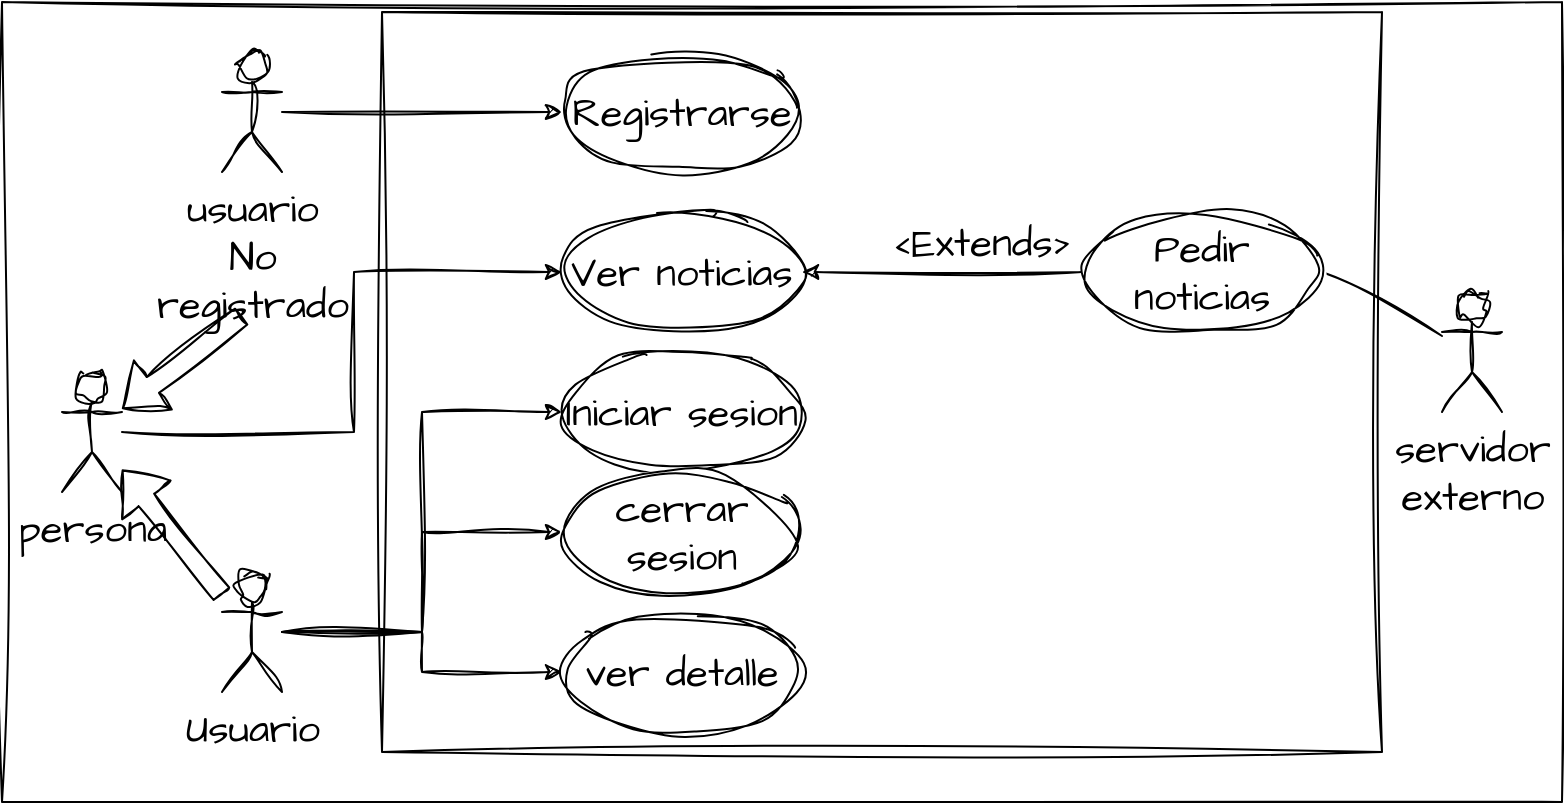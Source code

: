 <mxfile version="22.0.3" type="device">
  <diagram name="Página-1" id="oN2VH1VchXN3S7DK6CXB">
    <mxGraphModel dx="1226" dy="751" grid="1" gridSize="10" guides="1" tooltips="1" connect="1" arrows="1" fold="1" page="1" pageScale="1" pageWidth="827" pageHeight="1169" math="0" shadow="0">
      <root>
        <mxCell id="0" />
        <mxCell id="1" parent="0" />
        <mxCell id="RrL7QoBvlQFaUlttI1s7-1" value="" style="rounded=0;whiteSpace=wrap;html=1;sketch=1;hachureGap=4;jiggle=2;curveFitting=1;fontFamily=Architects Daughter;fontSource=https%3A%2F%2Ffonts.googleapis.com%2Fcss%3Ffamily%3DArchitects%2BDaughter;fontSize=20;" vertex="1" parent="1">
          <mxGeometry x="24" y="45" width="780" height="400" as="geometry" />
        </mxCell>
        <mxCell id="RrL7QoBvlQFaUlttI1s7-8" value="" style="rounded=0;whiteSpace=wrap;html=1;sketch=1;hachureGap=4;jiggle=2;curveFitting=1;fontFamily=Architects Daughter;fontSource=https%3A%2F%2Ffonts.googleapis.com%2Fcss%3Ffamily%3DArchitects%2BDaughter;fontSize=20;" vertex="1" parent="1">
          <mxGeometry x="214" y="50" width="500" height="370" as="geometry" />
        </mxCell>
        <mxCell id="RrL7QoBvlQFaUlttI1s7-15" style="edgeStyle=orthogonalEdgeStyle;rounded=0;sketch=1;hachureGap=4;jiggle=2;curveFitting=1;orthogonalLoop=1;jettySize=auto;html=1;fontFamily=Architects Daughter;fontSource=https%3A%2F%2Ffonts.googleapis.com%2Fcss%3Ffamily%3DArchitects%2BDaughter;fontSize=16;entryX=0;entryY=0.5;entryDx=0;entryDy=0;" edge="1" parent="1" source="RrL7QoBvlQFaUlttI1s7-2" target="RrL7QoBvlQFaUlttI1s7-12">
          <mxGeometry relative="1" as="geometry">
            <Array as="points">
              <mxPoint x="200" y="260" />
              <mxPoint x="200" y="180" />
            </Array>
          </mxGeometry>
        </mxCell>
        <mxCell id="RrL7QoBvlQFaUlttI1s7-2" value="persona" style="shape=umlActor;verticalLabelPosition=bottom;verticalAlign=top;html=1;outlineConnect=0;sketch=1;hachureGap=4;jiggle=2;curveFitting=1;fontFamily=Architects Daughter;fontSource=https%3A%2F%2Ffonts.googleapis.com%2Fcss%3Ffamily%3DArchitects%2BDaughter;fontSize=20;" vertex="1" parent="1">
          <mxGeometry x="54" y="230" width="30" height="60" as="geometry" />
        </mxCell>
        <mxCell id="RrL7QoBvlQFaUlttI1s7-4" value="servidor&lt;br&gt;externo" style="shape=umlActor;verticalLabelPosition=bottom;verticalAlign=top;html=1;outlineConnect=0;sketch=1;hachureGap=4;jiggle=2;curveFitting=1;fontFamily=Architects Daughter;fontSource=https%3A%2F%2Ffonts.googleapis.com%2Fcss%3Ffamily%3DArchitects%2BDaughter;fontSize=20;" vertex="1" parent="1">
          <mxGeometry x="744" y="190" width="30" height="60" as="geometry" />
        </mxCell>
        <mxCell id="RrL7QoBvlQFaUlttI1s7-12" value="Ver noticias" style="ellipse;whiteSpace=wrap;html=1;sketch=1;hachureGap=4;jiggle=2;curveFitting=1;fontFamily=Architects Daughter;fontSource=https%3A%2F%2Ffonts.googleapis.com%2Fcss%3Ffamily%3DArchitects%2BDaughter;fontSize=20;" vertex="1" parent="1">
          <mxGeometry x="304" y="150" width="120" height="60" as="geometry" />
        </mxCell>
        <mxCell id="RrL7QoBvlQFaUlttI1s7-19" value="ver detalle" style="ellipse;whiteSpace=wrap;html=1;sketch=1;hachureGap=4;jiggle=2;curveFitting=1;fontFamily=Architects Daughter;fontSource=https%3A%2F%2Ffonts.googleapis.com%2Fcss%3Ffamily%3DArchitects%2BDaughter;fontSize=20;" vertex="1" parent="1">
          <mxGeometry x="304" y="350" width="120" height="60" as="geometry" />
        </mxCell>
        <mxCell id="RrL7QoBvlQFaUlttI1s7-22" value="Registrarse" style="ellipse;whiteSpace=wrap;html=1;sketch=1;hachureGap=4;jiggle=2;curveFitting=1;fontFamily=Architects Daughter;fontSource=https%3A%2F%2Ffonts.googleapis.com%2Fcss%3Ffamily%3DArchitects%2BDaughter;fontSize=20;" vertex="1" parent="1">
          <mxGeometry x="304" y="70" width="120" height="60" as="geometry" />
        </mxCell>
        <mxCell id="RrL7QoBvlQFaUlttI1s7-32" value="" style="endArrow=none;html=1;rounded=0;sketch=1;hachureGap=4;jiggle=2;curveFitting=1;fontFamily=Architects Daughter;fontSource=https%3A%2F%2Ffonts.googleapis.com%2Fcss%3Ffamily%3DArchitects%2BDaughter;fontSize=16;exitX=1;exitY=0.5;exitDx=0;exitDy=0;" edge="1" parent="1" source="RrL7QoBvlQFaUlttI1s7-44" target="RrL7QoBvlQFaUlttI1s7-4">
          <mxGeometry width="50" height="50" relative="1" as="geometry">
            <mxPoint x="514" y="320" as="sourcePoint" />
            <mxPoint x="564" y="270" as="targetPoint" />
          </mxGeometry>
        </mxCell>
        <mxCell id="RrL7QoBvlQFaUlttI1s7-37" style="edgeStyle=orthogonalEdgeStyle;rounded=0;sketch=1;hachureGap=4;jiggle=2;curveFitting=1;orthogonalLoop=1;jettySize=auto;html=1;entryX=0;entryY=0.5;entryDx=0;entryDy=0;fontFamily=Architects Daughter;fontSource=https%3A%2F%2Ffonts.googleapis.com%2Fcss%3Ffamily%3DArchitects%2BDaughter;fontSize=16;" edge="1" parent="1" source="RrL7QoBvlQFaUlttI1s7-36" target="RrL7QoBvlQFaUlttI1s7-19">
          <mxGeometry relative="1" as="geometry" />
        </mxCell>
        <mxCell id="RrL7QoBvlQFaUlttI1s7-58" style="edgeStyle=orthogonalEdgeStyle;rounded=0;sketch=1;hachureGap=4;jiggle=2;curveFitting=1;orthogonalLoop=1;jettySize=auto;html=1;fontFamily=Architects Daughter;fontSource=https%3A%2F%2Ffonts.googleapis.com%2Fcss%3Ffamily%3DArchitects%2BDaughter;fontSize=16;" edge="1" parent="1" source="RrL7QoBvlQFaUlttI1s7-36" target="RrL7QoBvlQFaUlttI1s7-57">
          <mxGeometry relative="1" as="geometry" />
        </mxCell>
        <mxCell id="RrL7QoBvlQFaUlttI1s7-59" style="edgeStyle=orthogonalEdgeStyle;rounded=0;sketch=1;hachureGap=4;jiggle=2;curveFitting=1;orthogonalLoop=1;jettySize=auto;html=1;entryX=0;entryY=0.5;entryDx=0;entryDy=0;fontFamily=Architects Daughter;fontSource=https%3A%2F%2Ffonts.googleapis.com%2Fcss%3Ffamily%3DArchitects%2BDaughter;fontSize=16;" edge="1" parent="1" source="RrL7QoBvlQFaUlttI1s7-36" target="RrL7QoBvlQFaUlttI1s7-56">
          <mxGeometry relative="1" as="geometry" />
        </mxCell>
        <mxCell id="RrL7QoBvlQFaUlttI1s7-36" value="Usuario" style="shape=umlActor;verticalLabelPosition=bottom;verticalAlign=top;html=1;outlineConnect=0;sketch=1;hachureGap=4;jiggle=2;curveFitting=1;fontFamily=Architects Daughter;fontSource=https%3A%2F%2Ffonts.googleapis.com%2Fcss%3Ffamily%3DArchitects%2BDaughter;fontSize=20;" vertex="1" parent="1">
          <mxGeometry x="134" y="330" width="30" height="60" as="geometry" />
        </mxCell>
        <mxCell id="RrL7QoBvlQFaUlttI1s7-55" style="edgeStyle=orthogonalEdgeStyle;rounded=0;sketch=1;hachureGap=4;jiggle=2;curveFitting=1;orthogonalLoop=1;jettySize=auto;html=1;entryX=1;entryY=0.5;entryDx=0;entryDy=0;fontFamily=Architects Daughter;fontSource=https%3A%2F%2Ffonts.googleapis.com%2Fcss%3Ffamily%3DArchitects%2BDaughter;fontSize=16;" edge="1" parent="1" source="RrL7QoBvlQFaUlttI1s7-44" target="RrL7QoBvlQFaUlttI1s7-12">
          <mxGeometry relative="1" as="geometry" />
        </mxCell>
        <mxCell id="RrL7QoBvlQFaUlttI1s7-44" value="Pedir noticias" style="ellipse;whiteSpace=wrap;html=1;sketch=1;hachureGap=4;jiggle=2;curveFitting=1;fontFamily=Architects Daughter;fontSource=https%3A%2F%2Ffonts.googleapis.com%2Fcss%3Ffamily%3DArchitects%2BDaughter;fontSize=20;" vertex="1" parent="1">
          <mxGeometry x="564" y="150" width="120" height="60" as="geometry" />
        </mxCell>
        <mxCell id="RrL7QoBvlQFaUlttI1s7-51" value="&amp;lt;Extends&amp;gt;" style="text;html=1;strokeColor=none;fillColor=none;align=center;verticalAlign=middle;whiteSpace=wrap;rounded=0;fontSize=20;fontFamily=Architects Daughter;" vertex="1" parent="1">
          <mxGeometry x="484" y="150" width="60" height="30" as="geometry" />
        </mxCell>
        <mxCell id="RrL7QoBvlQFaUlttI1s7-54" style="edgeStyle=orthogonalEdgeStyle;rounded=0;sketch=1;hachureGap=4;jiggle=2;curveFitting=1;orthogonalLoop=1;jettySize=auto;html=1;fontFamily=Architects Daughter;fontSource=https%3A%2F%2Ffonts.googleapis.com%2Fcss%3Ffamily%3DArchitects%2BDaughter;fontSize=16;" edge="1" parent="1" source="RrL7QoBvlQFaUlttI1s7-53" target="RrL7QoBvlQFaUlttI1s7-22">
          <mxGeometry relative="1" as="geometry" />
        </mxCell>
        <mxCell id="RrL7QoBvlQFaUlttI1s7-53" value="usuario&lt;br&gt;No &lt;br&gt;registrado" style="shape=umlActor;verticalLabelPosition=bottom;verticalAlign=top;html=1;outlineConnect=0;sketch=1;hachureGap=4;jiggle=2;curveFitting=1;fontFamily=Architects Daughter;fontSource=https%3A%2F%2Ffonts.googleapis.com%2Fcss%3Ffamily%3DArchitects%2BDaughter;fontSize=20;" vertex="1" parent="1">
          <mxGeometry x="134" y="70" width="30" height="60" as="geometry" />
        </mxCell>
        <mxCell id="RrL7QoBvlQFaUlttI1s7-56" value="Iniciar sesion" style="ellipse;whiteSpace=wrap;html=1;sketch=1;hachureGap=4;jiggle=2;curveFitting=1;fontFamily=Architects Daughter;fontSource=https%3A%2F%2Ffonts.googleapis.com%2Fcss%3Ffamily%3DArchitects%2BDaughter;fontSize=20;" vertex="1" parent="1">
          <mxGeometry x="304" y="220" width="120" height="60" as="geometry" />
        </mxCell>
        <mxCell id="RrL7QoBvlQFaUlttI1s7-57" value="cerrar sesion" style="ellipse;whiteSpace=wrap;html=1;sketch=1;hachureGap=4;jiggle=2;curveFitting=1;fontFamily=Architects Daughter;fontSource=https%3A%2F%2Ffonts.googleapis.com%2Fcss%3Ffamily%3DArchitects%2BDaughter;fontSize=20;" vertex="1" parent="1">
          <mxGeometry x="304" y="280" width="120" height="60" as="geometry" />
        </mxCell>
        <mxCell id="RrL7QoBvlQFaUlttI1s7-60" value="" style="shape=flexArrow;endArrow=classic;html=1;rounded=0;sketch=1;hachureGap=4;jiggle=2;curveFitting=1;fontFamily=Architects Daughter;fontSource=https%3A%2F%2Ffonts.googleapis.com%2Fcss%3Ffamily%3DArchitects%2BDaughter;fontSize=16;" edge="1" parent="1" source="RrL7QoBvlQFaUlttI1s7-36" target="RrL7QoBvlQFaUlttI1s7-2">
          <mxGeometry width="50" height="50" relative="1" as="geometry">
            <mxPoint x="74" y="370" as="sourcePoint" />
            <mxPoint x="124" y="320" as="targetPoint" />
          </mxGeometry>
        </mxCell>
        <mxCell id="RrL7QoBvlQFaUlttI1s7-61" value="" style="shape=flexArrow;endArrow=classic;html=1;rounded=0;sketch=1;hachureGap=4;jiggle=2;curveFitting=1;fontFamily=Architects Daughter;fontSource=https%3A%2F%2Ffonts.googleapis.com%2Fcss%3Ffamily%3DArchitects%2BDaughter;fontSize=16;" edge="1" parent="1" target="RrL7QoBvlQFaUlttI1s7-2">
          <mxGeometry width="50" height="50" relative="1" as="geometry">
            <mxPoint x="144" y="202" as="sourcePoint" />
            <mxPoint x="94" y="140" as="targetPoint" />
          </mxGeometry>
        </mxCell>
      </root>
    </mxGraphModel>
  </diagram>
</mxfile>
